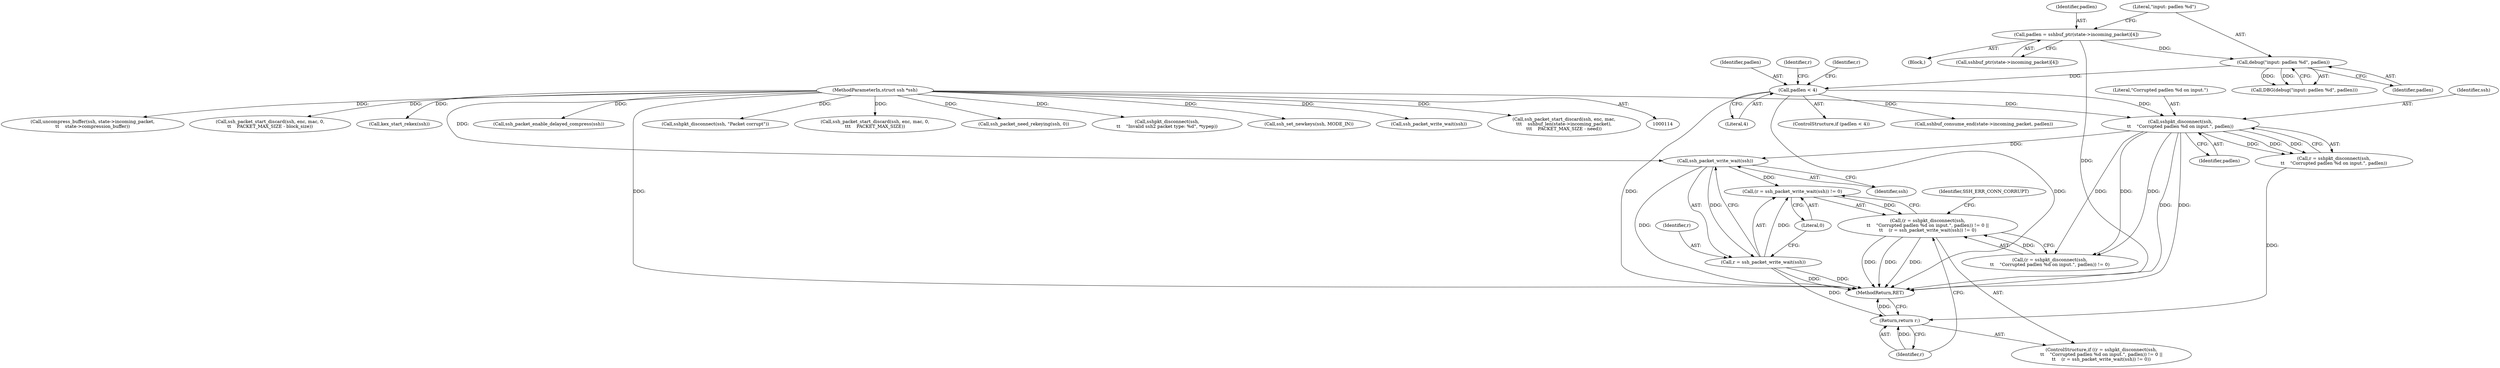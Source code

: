 digraph "0_mindrot_28652bca29046f62c7045e933e6b931de1d16737_0@API" {
"1000806" [label="(Call,ssh_packet_write_wait(ssh))"];
"1000798" [label="(Call,sshpkt_disconnect(ssh,\n\t\t    \"Corrupted padlen %d on input.\", padlen))"];
"1000115" [label="(MethodParameterIn,struct ssh *ssh)"];
"1000789" [label="(Call,padlen < 4)"];
"1000785" [label="(Call,debug(\"input: padlen %d\", padlen))"];
"1000776" [label="(Call,padlen = sshbuf_ptr(state->incoming_packet)[4])"];
"1000803" [label="(Call,(r = ssh_packet_write_wait(ssh)) != 0)"];
"1000794" [label="(Call,(r = sshpkt_disconnect(ssh,\n\t\t    \"Corrupted padlen %d on input.\", padlen)) != 0 ||\n\t\t    (r = ssh_packet_write_wait(ssh)) != 0)"];
"1000804" [label="(Call,r = ssh_packet_write_wait(ssh))"];
"1000809" [label="(Return,return r;)"];
"1000788" [label="(ControlStructure,if (padlen < 4))"];
"1000799" [label="(Identifier,ssh)"];
"1000118" [label="(Block,)"];
"1000803" [label="(Call,(r = ssh_packet_write_wait(ssh)) != 0)"];
"1000796" [label="(Call,r = sshpkt_disconnect(ssh,\n\t\t    \"Corrupted padlen %d on input.\", padlen))"];
"1000858" [label="(Call,uncompress_buffer(ssh, state->incoming_packet,\n\t\t    state->compression_buffer))"];
"1000793" [label="(ControlStructure,if ((r = sshpkt_disconnect(ssh,\n\t\t    \"Corrupted padlen %d on input.\", padlen)) != 0 ||\n\t\t    (r = ssh_packet_write_wait(ssh)) != 0))"];
"1000790" [label="(Identifier,padlen)"];
"1000801" [label="(Identifier,padlen)"];
"1000494" [label="(Call,ssh_packet_start_discard(ssh, enc, mac, 0,\n\t\t    PACKET_MAX_SIZE - block_size))"];
"1001003" [label="(Call,kex_start_rekex(ssh))"];
"1000795" [label="(Call,(r = sshpkt_disconnect(ssh,\n\t\t    \"Corrupted padlen %d on input.\", padlen)) != 0)"];
"1000784" [label="(Call,DBG(debug(\"input: padlen %d\", padlen)))"];
"1000789" [label="(Call,padlen < 4)"];
"1000794" [label="(Call,(r = sshpkt_disconnect(ssh,\n\t\t    \"Corrupted padlen %d on input.\", padlen)) != 0 ||\n\t\t    (r = ssh_packet_write_wait(ssh)) != 0)"];
"1000800" [label="(Literal,\"Corrupted padlen %d on input.\")"];
"1000829" [label="(Call,sshbuf_consume_end(state->incoming_packet, padlen))"];
"1000805" [label="(Identifier,r)"];
"1000810" [label="(Identifier,r)"];
"1000970" [label="(Call,ssh_packet_enable_delayed_compress(ssh))"];
"1000312" [label="(Call,sshpkt_disconnect(ssh, \"Packet corrupt\"))"];
"1000427" [label="(Call,ssh_packet_start_discard(ssh, enc, mac, 0,\n\t\t\t    PACKET_MAX_SIZE))"];
"1000798" [label="(Call,sshpkt_disconnect(ssh,\n\t\t    \"Corrupted padlen %d on input.\", padlen))"];
"1000115" [label="(MethodParameterIn,struct ssh *ssh)"];
"1000785" [label="(Call,debug(\"input: padlen %d\", padlen))"];
"1000809" [label="(Return,return r;)"];
"1000804" [label="(Call,r = ssh_packet_write_wait(ssh))"];
"1000806" [label="(Call,ssh_packet_write_wait(ssh))"];
"1000807" [label="(Identifier,ssh)"];
"1000778" [label="(Call,sshbuf_ptr(state->incoming_packet)[4])"];
"1000797" [label="(Identifier,r)"];
"1000808" [label="(Literal,0)"];
"1001011" [label="(MethodReturn,RET)"];
"1000992" [label="(Call,ssh_packet_need_rekeying(ssh, 0))"];
"1000786" [label="(Literal,\"input: padlen %d\")"];
"1000776" [label="(Call,padlen = sshbuf_ptr(state->incoming_packet)[4])"];
"1000777" [label="(Identifier,padlen)"];
"1000927" [label="(Call,sshpkt_disconnect(ssh,\n\t\t    \"Invalid ssh2 packet type: %d\", *typep))"];
"1000817" [label="(Identifier,r)"];
"1000954" [label="(Call,ssh_set_newkeys(ssh, MODE_IN))"];
"1000936" [label="(Call,ssh_packet_write_wait(ssh))"];
"1000787" [label="(Identifier,padlen)"];
"1000812" [label="(Identifier,SSH_ERR_CONN_CORRUPT)"];
"1000791" [label="(Literal,4)"];
"1000679" [label="(Call,ssh_packet_start_discard(ssh, enc, mac,\n\t\t\t    sshbuf_len(state->incoming_packet),\n\t\t\t    PACKET_MAX_SIZE - need))"];
"1000806" -> "1000804"  [label="AST: "];
"1000806" -> "1000807"  [label="CFG: "];
"1000807" -> "1000806"  [label="AST: "];
"1000804" -> "1000806"  [label="CFG: "];
"1000806" -> "1001011"  [label="DDG: "];
"1000806" -> "1000803"  [label="DDG: "];
"1000806" -> "1000804"  [label="DDG: "];
"1000798" -> "1000806"  [label="DDG: "];
"1000115" -> "1000806"  [label="DDG: "];
"1000798" -> "1000796"  [label="AST: "];
"1000798" -> "1000801"  [label="CFG: "];
"1000799" -> "1000798"  [label="AST: "];
"1000800" -> "1000798"  [label="AST: "];
"1000801" -> "1000798"  [label="AST: "];
"1000796" -> "1000798"  [label="CFG: "];
"1000798" -> "1001011"  [label="DDG: "];
"1000798" -> "1001011"  [label="DDG: "];
"1000798" -> "1000795"  [label="DDG: "];
"1000798" -> "1000795"  [label="DDG: "];
"1000798" -> "1000795"  [label="DDG: "];
"1000798" -> "1000796"  [label="DDG: "];
"1000798" -> "1000796"  [label="DDG: "];
"1000798" -> "1000796"  [label="DDG: "];
"1000115" -> "1000798"  [label="DDG: "];
"1000789" -> "1000798"  [label="DDG: "];
"1000115" -> "1000114"  [label="AST: "];
"1000115" -> "1001011"  [label="DDG: "];
"1000115" -> "1000312"  [label="DDG: "];
"1000115" -> "1000427"  [label="DDG: "];
"1000115" -> "1000494"  [label="DDG: "];
"1000115" -> "1000679"  [label="DDG: "];
"1000115" -> "1000858"  [label="DDG: "];
"1000115" -> "1000927"  [label="DDG: "];
"1000115" -> "1000936"  [label="DDG: "];
"1000115" -> "1000954"  [label="DDG: "];
"1000115" -> "1000970"  [label="DDG: "];
"1000115" -> "1000992"  [label="DDG: "];
"1000115" -> "1001003"  [label="DDG: "];
"1000789" -> "1000788"  [label="AST: "];
"1000789" -> "1000791"  [label="CFG: "];
"1000790" -> "1000789"  [label="AST: "];
"1000791" -> "1000789"  [label="AST: "];
"1000797" -> "1000789"  [label="CFG: "];
"1000817" -> "1000789"  [label="CFG: "];
"1000789" -> "1001011"  [label="DDG: "];
"1000789" -> "1001011"  [label="DDG: "];
"1000785" -> "1000789"  [label="DDG: "];
"1000789" -> "1000829"  [label="DDG: "];
"1000785" -> "1000784"  [label="AST: "];
"1000785" -> "1000787"  [label="CFG: "];
"1000786" -> "1000785"  [label="AST: "];
"1000787" -> "1000785"  [label="AST: "];
"1000784" -> "1000785"  [label="CFG: "];
"1000785" -> "1000784"  [label="DDG: "];
"1000785" -> "1000784"  [label="DDG: "];
"1000776" -> "1000785"  [label="DDG: "];
"1000776" -> "1000118"  [label="AST: "];
"1000776" -> "1000778"  [label="CFG: "];
"1000777" -> "1000776"  [label="AST: "];
"1000778" -> "1000776"  [label="AST: "];
"1000786" -> "1000776"  [label="CFG: "];
"1000776" -> "1001011"  [label="DDG: "];
"1000803" -> "1000794"  [label="AST: "];
"1000803" -> "1000808"  [label="CFG: "];
"1000804" -> "1000803"  [label="AST: "];
"1000808" -> "1000803"  [label="AST: "];
"1000794" -> "1000803"  [label="CFG: "];
"1000803" -> "1000794"  [label="DDG: "];
"1000804" -> "1000803"  [label="DDG: "];
"1000794" -> "1000793"  [label="AST: "];
"1000794" -> "1000795"  [label="CFG: "];
"1000795" -> "1000794"  [label="AST: "];
"1000810" -> "1000794"  [label="CFG: "];
"1000812" -> "1000794"  [label="CFG: "];
"1000794" -> "1001011"  [label="DDG: "];
"1000794" -> "1001011"  [label="DDG: "];
"1000794" -> "1001011"  [label="DDG: "];
"1000795" -> "1000794"  [label="DDG: "];
"1000805" -> "1000804"  [label="AST: "];
"1000808" -> "1000804"  [label="CFG: "];
"1000804" -> "1001011"  [label="DDG: "];
"1000804" -> "1001011"  [label="DDG: "];
"1000804" -> "1000809"  [label="DDG: "];
"1000809" -> "1000793"  [label="AST: "];
"1000809" -> "1000810"  [label="CFG: "];
"1000810" -> "1000809"  [label="AST: "];
"1001011" -> "1000809"  [label="CFG: "];
"1000809" -> "1001011"  [label="DDG: "];
"1000810" -> "1000809"  [label="DDG: "];
"1000796" -> "1000809"  [label="DDG: "];
}
